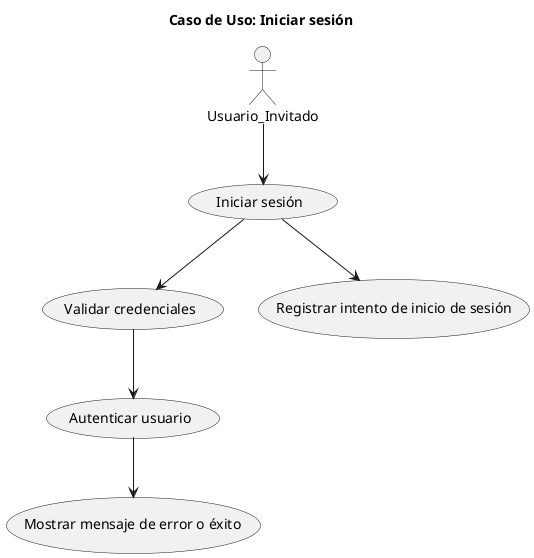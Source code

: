 @startuml
title Caso de Uso: Iniciar sesión

actor Usuario_Invitado as Usuario

usecase "Iniciar sesión" as IniciarSesion
usecase "Validar credenciales" as ValidarCredenciales
usecase "Autenticar usuario" as AutenticarUsuario
usecase "Registrar intento de inicio de sesión" as RegistrarIntento
usecase "Mostrar mensaje de error o éxito" as MostrarMensaje

Usuario --> IniciarSesion
IniciarSesion --> ValidarCredenciales
IniciarSesion --> RegistrarIntento
ValidarCredenciales --> AutenticarUsuario
AutenticarUsuario --> MostrarMensaje

@enduml

